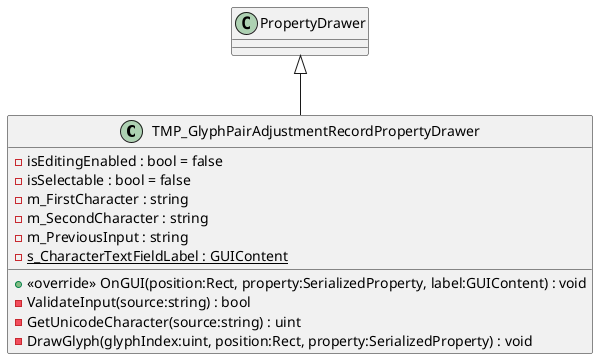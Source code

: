 @startuml
class TMP_GlyphPairAdjustmentRecordPropertyDrawer {
    - isEditingEnabled : bool = false
    - isSelectable : bool = false
    - m_FirstCharacter : string
    - m_SecondCharacter : string
    - m_PreviousInput : string
    {static} - s_CharacterTextFieldLabel : GUIContent
    + <<override>> OnGUI(position:Rect, property:SerializedProperty, label:GUIContent) : void
    - ValidateInput(source:string) : bool
    - GetUnicodeCharacter(source:string) : uint
    - DrawGlyph(glyphIndex:uint, position:Rect, property:SerializedProperty) : void
}
PropertyDrawer <|-- TMP_GlyphPairAdjustmentRecordPropertyDrawer
@enduml
